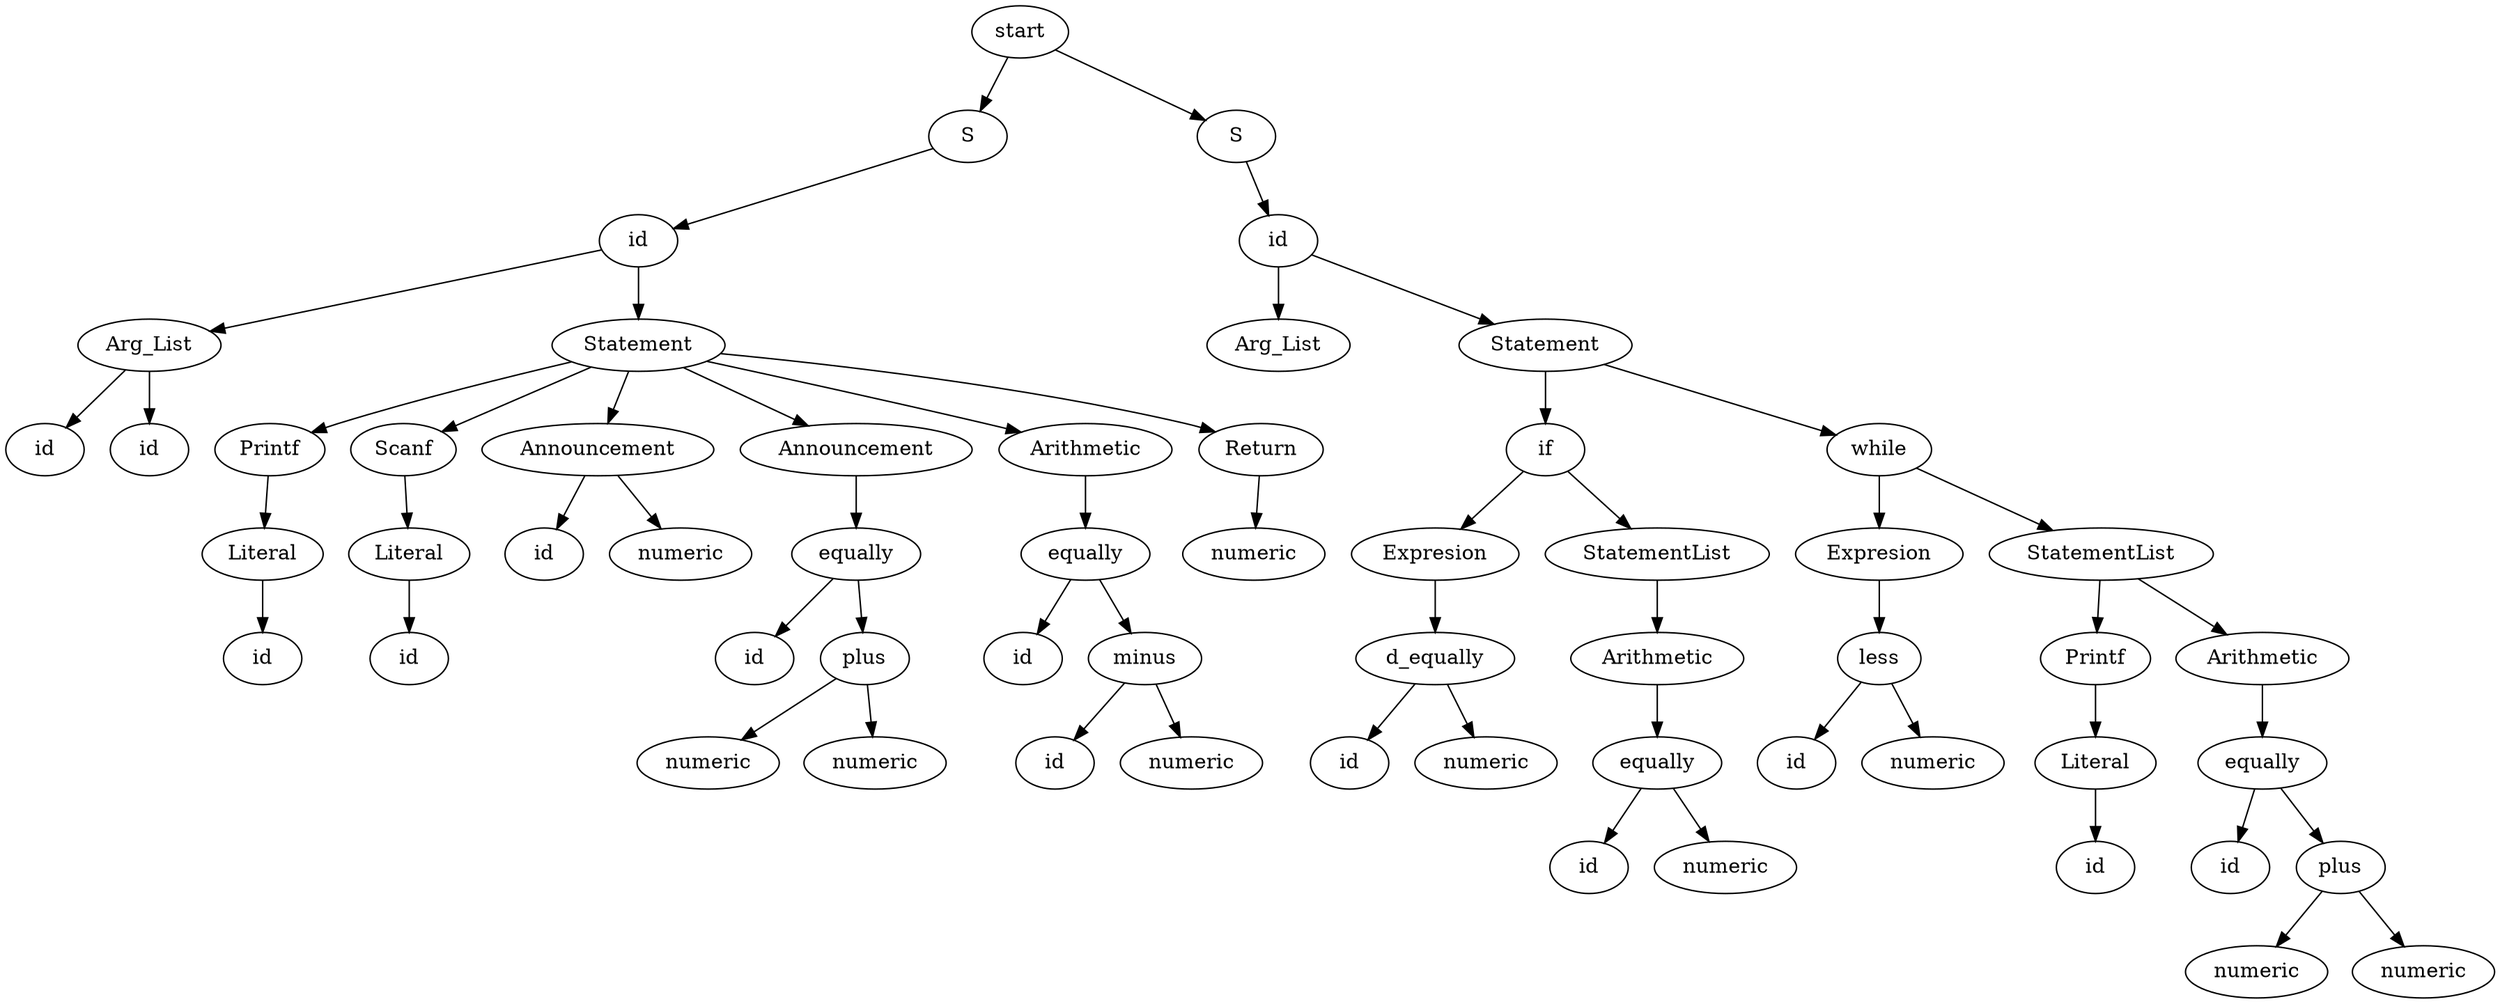digraph {
	"node1"[label=start]
	"node1"->"node2"
	"node2"[label=S]
	"node2"->"node3"
	"node3"[label=id]
	"node3"->"node4"
	"node4"[label=Arg_List]
	"node4"->"node5"
	"node5"[label=id]
	"node4"->"node6"
	"node6"[label=id]
	"node3"->"node7"
	"node7"[label=Statement]
	"node7"->"node8"
	"node8"[label=Printf]
	"node8"->"node9"
	"node9"[label=Literal]
	"node9"->"node10"
	"node10"[label=id]
	"node7"->"node11"
	"node11"[label=Scanf]
	"node11"->"node12"
	"node12"[label=Literal]
	"node12"->"node13"
	"node13"[label=id]
	"node7"->"node14"
	"node14"[label=Announcement]
	"node14"->"node15"
	"node15"[label=id]
	"node14"->"node16"
	"node16"[label=numeric]
	"node7"->"node17"
	"node17"[label=Announcement]
	"node17"->"node19"
	"node19"[label=equally]
	"node19"->"node18"
	"node18"[label=id]
	"node19"->"node21"
	"node21"[label=plus]
	"node21"->"node20"
	"node20"[label=numeric]
	"node21"->"node22"
	"node22"[label=numeric]
	"node7"->"node23"
	"node23"[label=Arithmetic]
	"node23"->"node25"
	"node25"[label=equally]
	"node25"->"node24"
	"node24"[label=id]
	"node25"->"node27"
	"node27"[label=minus]
	"node27"->"node26"
	"node26"[label=id]
	"node27"->"node28"
	"node28"[label=numeric]
	"node7"->"node29"
	"node29"[label=Return]
	"node29"->"node30"
	"node30"[label=numeric]
	"node1"->"node31"
	"node31"[label=S]
	"node31"->"node32"
	"node32"[label=id]
	"node32"->"node33"
	"node33"[label=Arg_List]
	"node32"->"node34"
	"node34"[label=Statement]
	"node34"->"node35"
	"node35"[label=if]
	"node35"->"node36"
	"node36"[label=Expresion]
	"node36"->"node38"
	"node38"[label=d_equally]
	"node38"->"node37"
	"node37"[label=id]
	"node38"->"node39"
	"node39"[label=numeric]
	"node35"->"node40"
	"node40"[label=StatementList]
	"node40"->"node41"
	"node41"[label=Arithmetic]
	"node41"->"node43"
	"node43"[label=equally]
	"node43"->"node42"
	"node42"[label=id]
	"node43"->"node44"
	"node44"[label=numeric]
	"node34"->"node45"
	"node45"[label=while]
	"node45"->"node46"
	"node46"[label=Expresion]
	"node46"->"node48"
	"node48"[label=less]
	"node48"->"node47"
	"node47"[label=id]
	"node48"->"node49"
	"node49"[label=numeric]
	"node45"->"node50"
	"node50"[label=StatementList]
	"node50"->"node51"
	"node51"[label=Printf]
	"node51"->"node52"
	"node52"[label=Literal]
	"node52"->"node53"
	"node53"[label=id]
	"node50"->"node54"
	"node54"[label=Arithmetic]
	"node54"->"node56"
	"node56"[label=equally]
	"node56"->"node55"
	"node55"[label=id]
	"node56"->"node58"
	"node58"[label=plus]
	"node58"->"node57"
	"node57"[label=numeric]
	"node58"->"node59"
	"node59"[label=numeric]
}
